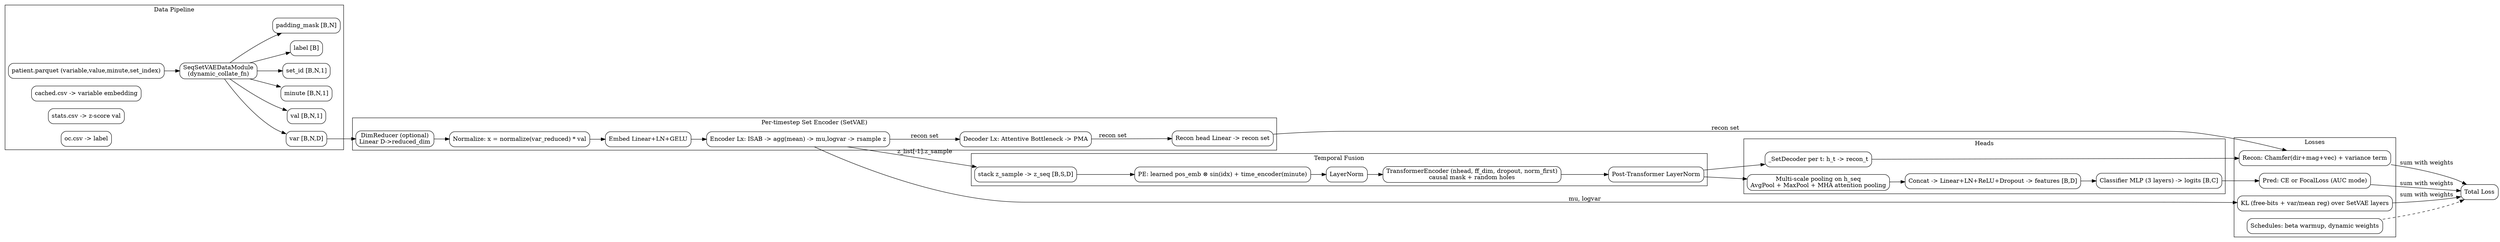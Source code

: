 digraph SeqSetVAE {
  rankdir=LR;
  node [shape=box, style=rounded];

  subgraph cluster_data {
    label="Data Pipeline";
    A1[label="patient.parquet (variable,value,minute,set_index)"];
    A2[label="cached.csv -> variable embedding"];
    A3[label="stats.csv -> z-score val"];
    A4[label="oc.csv -> label"];
    B1[label="SeqSetVAEDataModule\n(dynamic_collate_fn)"];
    B2[label="var [B,N,D]"];
    B3[label="val [B,N,1]"];
    B4[label="minute [B,N,1]"];
    B5[label="set_id [B,N,1]"];
    B6[label="label [B]"];
    B7[label="padding_mask [B,N]"];
    A1 -> B1;
    B1 -> B2; B1 -> B3; B1 -> B4; B1 -> B5; B1 -> B6; B1 -> B7;
  }

  subgraph cluster_setvae {
    label="Per-timestep Set Encoder (SetVAE)";
    C1[label="DimReducer (optional)\nLinear D->reduced_dim"];
    C2[label="Normalize: x = normalize(var_reduced) * val"];
    C3[label="Embed Linear+LN+GELU"];
    C4[label="Encoder Lx: ISAB -> agg(mean) -> mu,logvar -> rsample z"];
    C5[label="Decoder Lx: Attentive Bottleneck -> PMA"];
    C6[label="Recon head Linear -> recon set"];
  }

  subgraph cluster_time {
    label="Temporal Fusion";
    D1[label="stack z_sample -> z_seq [B,S,D]"];
    D2[label="PE: learned pos_emb ⊗ sin(idx) + time_encoder(minute)"];
    D3[label="LayerNorm"];
    D4[label="TransformerEncoder (nhead, ff_dim, dropout, norm_first)\ncausal mask + random holes"];
    D5[label="Post-Transformer LayerNorm"];
  }

  subgraph cluster_heads {
    label="Heads";
    E1[label="_SetDecoder per t: h_t -> recon_t"];
    E2[label="Multi-scale pooling on h_seq\nAvgPool + MaxPool + MHA attention pooling"];
    E3[label="Concat -> Linear+LN+ReLU+Dropout -> features [B,D]"];
    E4[label="Classifier MLP (3 layers) -> logits [B,C]"];
  }

  subgraph cluster_losses {
    label="Losses";
    F1[label="Recon: Chamfer(dir+mag+vec) + variance term"];
    F2[label="KL (free-bits + var/mean reg) over SetVAE layers"];
    F3[label="Pred: CE or FocalLoss (AUC mode)"];
    F4[label="Schedules: beta warmup, dynamic weights"];
  }

  B2 -> C1 -> C2 -> C3 -> C4;
  C4 -> D1 [label="z_list[-1].z_sample"];
  C4 -> F2 [label="mu, logvar"];
  C4 -> C5 -> C6 -> F1 [label="recon set"];

  D1 -> D2 -> D3 -> D4 -> D5;
  D5 -> E1 -> F1;
  D5 -> E2 -> E3 -> E4 -> F3;

  {F1, F2, F3} -> G [label="sum with weights"];
  F4 -> G [style=dashed];
  G[label="Total Loss"];
}